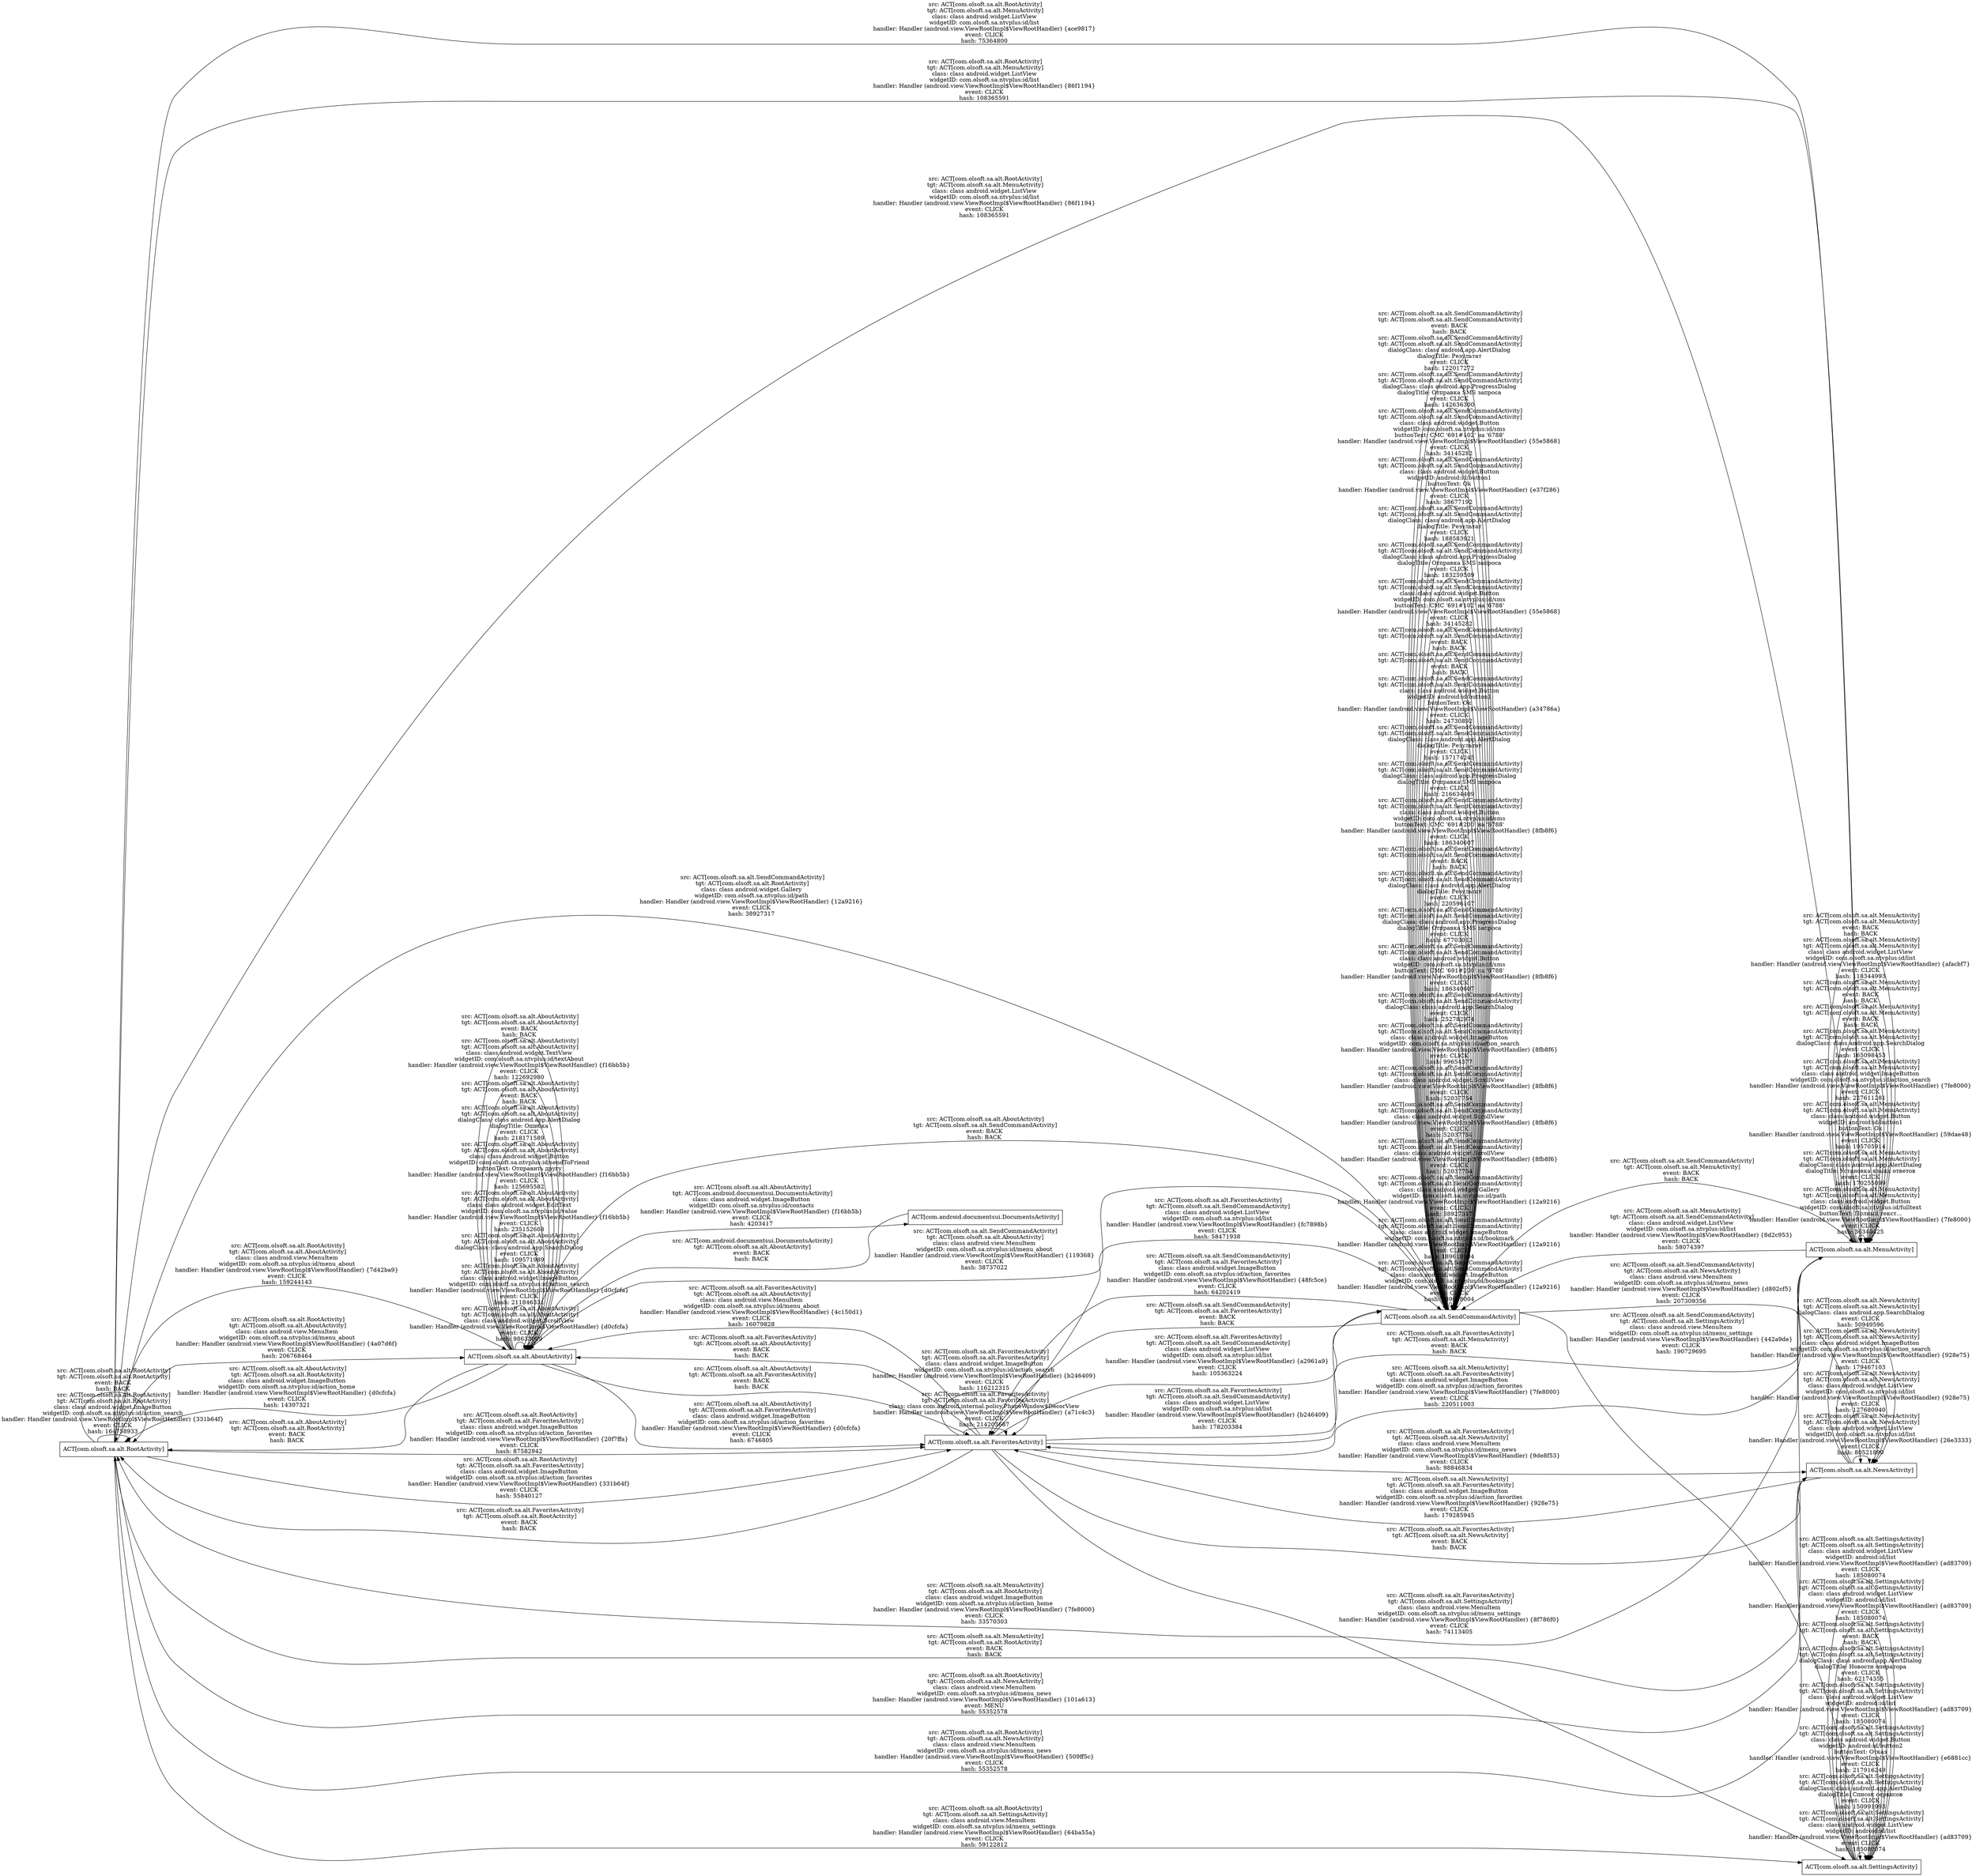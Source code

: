 digraph G {
 rankdir=LR;
 node[shape=box];
n0 [label="ACT[com.olsoft.sa.alt.RootActivity]"];
n5 [label="ACT[com.olsoft.sa.alt.AboutActivity]"];
n2 [label="ACT[com.olsoft.sa.alt.SendCommandActivity]"];
n6 [label="ACT[com.android.documentsui.DocumentsActivity]"];
n7 [label="ACT[com.olsoft.sa.alt.MenuActivity]"];
n3 [label="ACT[com.olsoft.sa.alt.NewsActivity]"];
n1 [label="ACT[com.olsoft.sa.alt.FavoritesActivity]"];
n4 [label="ACT[com.olsoft.sa.alt.SettingsActivity]"];
n0 -> n1 [label="src: ACT[com.olsoft.sa.alt.RootActivity]\ntgt: ACT[com.olsoft.sa.alt.FavoritesActivity]\nclass: class android.widget.ImageButton \nwidgetID: com.olsoft.sa.ntvplus:id/action_favorites \nhandler: Handler (android.view.ViewRootImpl$ViewRootHandler) {20f7ffa} \nevent: CLICK \nhash: 87582942 "];
n1 -> n2 [label="src: ACT[com.olsoft.sa.alt.FavoritesActivity]\ntgt: ACT[com.olsoft.sa.alt.SendCommandActivity]\nclass: class android.widget.ListView \nwidgetID: com.olsoft.sa.ntvplus:id/list \nhandler: Handler (android.view.ViewRootImpl$ViewRootHandler) {fc7898b} \nevent: CLICK \nhash: 58471938 "];
n2 -> n1 [label="src: ACT[com.olsoft.sa.alt.SendCommandActivity]\ntgt: ACT[com.olsoft.sa.alt.FavoritesActivity]\nclass: class android.widget.ImageButton \nwidgetID: com.olsoft.sa.ntvplus:id/action_favorites \nhandler: Handler (android.view.ViewRootImpl$ViewRootHandler) {48fc5ce} \nevent: CLICK \nhash: 64202419 "];
n1 -> n2 [label="src: ACT[com.olsoft.sa.alt.FavoritesActivity]\ntgt: ACT[com.olsoft.sa.alt.SendCommandActivity]\nclass: class android.widget.ListView \nwidgetID: com.olsoft.sa.ntvplus:id/list \nhandler: Handler (android.view.ViewRootImpl$ViewRootHandler) {a2961a9} \nevent: CLICK \nhash: 105363224 "];
n2 -> n2 [label="src: ACT[com.olsoft.sa.alt.SendCommandActivity]\ntgt: ACT[com.olsoft.sa.alt.SendCommandActivity]\nclass: class android.widget.ImageButton \nwidgetID: com.olsoft.sa.ntvplus:id/bookmark \nhandler: Handler (android.view.ViewRootImpl$ViewRootHandler) {12a9216} \nevent: CLICK \nhash: 189618004 "];
n2 -> n2 [label="src: ACT[com.olsoft.sa.alt.SendCommandActivity]\ntgt: ACT[com.olsoft.sa.alt.SendCommandActivity]\nclass: class android.widget.ImageButton \nwidgetID: com.olsoft.sa.ntvplus:id/bookmark \nhandler: Handler (android.view.ViewRootImpl$ViewRootHandler) {12a9216} \nevent: CLICK \nhash: 189618004 "];
n2 -> n2 [label="src: ACT[com.olsoft.sa.alt.SendCommandActivity]\ntgt: ACT[com.olsoft.sa.alt.SendCommandActivity]\nclass: class android.widget.Gallery \nwidgetID: com.olsoft.sa.ntvplus:id/path \nhandler: Handler (android.view.ViewRootImpl$ViewRootHandler) {12a9216} \nevent: CLICK \nhash: 38927317 "];
n2 -> n0 [label="src: ACT[com.olsoft.sa.alt.SendCommandActivity]\ntgt: ACT[com.olsoft.sa.alt.RootActivity]\nclass: class android.widget.Gallery \nwidgetID: com.olsoft.sa.ntvplus:id/path \nhandler: Handler (android.view.ViewRootImpl$ViewRootHandler) {12a9216} \nevent: CLICK \nhash: 38927317 "];
n0 -> n1 [label="src: ACT[com.olsoft.sa.alt.RootActivity]\ntgt: ACT[com.olsoft.sa.alt.FavoritesActivity]\nclass: class android.widget.ImageButton \nwidgetID: com.olsoft.sa.ntvplus:id/action_favorites \nhandler: Handler (android.view.ViewRootImpl$ViewRootHandler) {331b64f} \nevent: CLICK \nhash: 55840127 "];
n1 -> n2 [label="src: ACT[com.olsoft.sa.alt.FavoritesActivity]\ntgt: ACT[com.olsoft.sa.alt.SendCommandActivity]\nclass: class android.widget.ListView \nwidgetID: com.olsoft.sa.ntvplus:id/list \nhandler: Handler (android.view.ViewRootImpl$ViewRootHandler) {b246409} \nevent: CLICK \nhash: 178203384 "];
n2 -> n2 [label="src: ACT[com.olsoft.sa.alt.SendCommandActivity]\ntgt: ACT[com.olsoft.sa.alt.SendCommandActivity]\nclass: class android.widget.ScrollView \nhandler: Handler (android.view.ViewRootImpl$ViewRootHandler) {8fb8f6} \nevent: CLICK \nhash: 52037754 "];
n2 -> n2 [label="src: ACT[com.olsoft.sa.alt.SendCommandActivity]\ntgt: ACT[com.olsoft.sa.alt.SendCommandActivity]\nclass: class android.widget.ScrollView \nhandler: Handler (android.view.ViewRootImpl$ViewRootHandler) {8fb8f6} \nevent: CLICK \nhash: 52037754 "];
n2 -> n2 [label="src: ACT[com.olsoft.sa.alt.SendCommandActivity]\ntgt: ACT[com.olsoft.sa.alt.SendCommandActivity]\nclass: class android.widget.ScrollView \nhandler: Handler (android.view.ViewRootImpl$ViewRootHandler) {8fb8f6} \nevent: CLICK \nhash: 52037754 "];
n2 -> n2 [label="src: ACT[com.olsoft.sa.alt.SendCommandActivity]\ntgt: ACT[com.olsoft.sa.alt.SendCommandActivity]\nclass: class android.widget.ImageButton \nwidgetID: com.olsoft.sa.ntvplus:id/action_search \nhandler: Handler (android.view.ViewRootImpl$ViewRootHandler) {8fb8f6} \nevent: CLICK \nhash: 99654377 "];
n2 -> n2 [label="src: ACT[com.olsoft.sa.alt.SendCommandActivity]\ntgt: ACT[com.olsoft.sa.alt.SendCommandActivity]\ndialogClass: class android.app.SearchDialog \nevent: CLICK \nhash: 252782974 "];
n2 -> n2 [label="src: ACT[com.olsoft.sa.alt.SendCommandActivity]\ntgt: ACT[com.olsoft.sa.alt.SendCommandActivity]\nclass: class android.widget.Button \nwidgetID: com.olsoft.sa.ntvplus:id/sms \nbuttonText: СМС '691#200' на '6788' \nhandler: Handler (android.view.ViewRootImpl$ViewRootHandler) {8fb8f6} \nevent: CLICK \nhash: 186340607 "];
n2 -> n2 [label="src: ACT[com.olsoft.sa.alt.SendCommandActivity]\ntgt: ACT[com.olsoft.sa.alt.SendCommandActivity]\ndialogClass: class android.app.ProgressDialog \ndialogTitle: Отправка SMS запроса \nevent: CLICK \nhash: 67703012 "];
n2 -> n2 [label="src: ACT[com.olsoft.sa.alt.SendCommandActivity]\ntgt: ACT[com.olsoft.sa.alt.SendCommandActivity]\ndialogClass: class android.app.AlertDialog \ndialogTitle: Результат \nevent: CLICK \nhash: 220596107 "];
n2 -> n2 [label="src: ACT[com.olsoft.sa.alt.SendCommandActivity]\ntgt: ACT[com.olsoft.sa.alt.SendCommandActivity]\nevent: BACK \nhash: BACK "];
n2 -> n2 [label="src: ACT[com.olsoft.sa.alt.SendCommandActivity]\ntgt: ACT[com.olsoft.sa.alt.SendCommandActivity]\nclass: class android.widget.Button \nwidgetID: com.olsoft.sa.ntvplus:id/sms \nbuttonText: СМС '691#200' на '6788' \nhandler: Handler (android.view.ViewRootImpl$ViewRootHandler) {8fb8f6} \nevent: CLICK \nhash: 186340607 "];
n2 -> n2 [label="src: ACT[com.olsoft.sa.alt.SendCommandActivity]\ntgt: ACT[com.olsoft.sa.alt.SendCommandActivity]\ndialogClass: class android.app.ProgressDialog \ndialogTitle: Отправка SMS запроса \nevent: CLICK \nhash: 216634409 "];
n2 -> n2 [label="src: ACT[com.olsoft.sa.alt.SendCommandActivity]\ntgt: ACT[com.olsoft.sa.alt.SendCommandActivity]\ndialogClass: class android.app.AlertDialog \ndialogTitle: Результат \nevent: CLICK \nhash: 157174245 "];
n2 -> n2 [label="src: ACT[com.olsoft.sa.alt.SendCommandActivity]\ntgt: ACT[com.olsoft.sa.alt.SendCommandActivity]\nclass: class android.widget.Button \nwidgetID: android:id/button1 \nbuttonText: Ok \nhandler: Handler (android.view.ViewRootImpl$ViewRootHandler) {a34786a} \nevent: CLICK \nhash: 24730892 "];
n2 -> n2 [label="src: ACT[com.olsoft.sa.alt.SendCommandActivity]\ntgt: ACT[com.olsoft.sa.alt.SendCommandActivity]\nevent: BACK \nhash: BACK "];
n1 -> n1 [label="src: ACT[com.olsoft.sa.alt.FavoritesActivity]\ntgt: ACT[com.olsoft.sa.alt.FavoritesActivity]\nclass: class com.android.internal.policy.PhoneWindow$DecorView \nhandler: Handler (android.view.ViewRootImpl$ViewRootHandler) {a71c4c3} \nevent: CLICK \nhash: 214203687 "];
n2 -> n3 [label="src: ACT[com.olsoft.sa.alt.SendCommandActivity]\ntgt: ACT[com.olsoft.sa.alt.NewsActivity]\nclass: class android.view.MenuItem \nwidgetID: com.olsoft.sa.ntvplus:id/menu_news \nhandler: Handler (android.view.ViewRootImpl$ViewRootHandler) {d802cf5} \nevent: CLICK \nhash: 207309356 "];
n2 -> n4 [label="src: ACT[com.olsoft.sa.alt.SendCommandActivity]\ntgt: ACT[com.olsoft.sa.alt.SettingsActivity]\nclass: class android.view.MenuItem \nwidgetID: com.olsoft.sa.ntvplus:id/menu_settings \nhandler: Handler (android.view.ViewRootImpl$ViewRootHandler) {442a9de} \nevent: CLICK \nhash: 190729695 "];
n2 -> n5 [label="src: ACT[com.olsoft.sa.alt.SendCommandActivity]\ntgt: ACT[com.olsoft.sa.alt.AboutActivity]\nclass: class android.view.MenuItem \nwidgetID: com.olsoft.sa.ntvplus:id/menu_about \nhandler: Handler (android.view.ViewRootImpl$ViewRootHandler) {119368} \nevent: CLICK \nhash: 38737022 "];
n5 -> n2 [label="src: ACT[com.olsoft.sa.alt.AboutActivity]\ntgt: ACT[com.olsoft.sa.alt.SendCommandActivity]\nevent: BACK \nhash: BACK "];
n2 -> n1 [label="src: ACT[com.olsoft.sa.alt.SendCommandActivity]\ntgt: ACT[com.olsoft.sa.alt.FavoritesActivity]\nevent: BACK \nhash: BACK "];
n1 -> n1 [label="src: ACT[com.olsoft.sa.alt.FavoritesActivity]\ntgt: ACT[com.olsoft.sa.alt.FavoritesActivity]\nclass: class android.widget.ImageButton \nwidgetID: com.olsoft.sa.ntvplus:id/action_search \nhandler: Handler (android.view.ViewRootImpl$ViewRootHandler) {b246409} \nevent: CLICK \nhash: 116212315 "];
n1 -> n3 [label="src: ACT[com.olsoft.sa.alt.FavoritesActivity]\ntgt: ACT[com.olsoft.sa.alt.NewsActivity]\nclass: class android.view.MenuItem \nwidgetID: com.olsoft.sa.ntvplus:id/menu_news \nhandler: Handler (android.view.ViewRootImpl$ViewRootHandler) {9de8f53} \nevent: CLICK \nhash: 98846834 "];
n3 -> n3 [label="src: ACT[com.olsoft.sa.alt.NewsActivity]\ntgt: ACT[com.olsoft.sa.alt.NewsActivity]\nclass: class android.widget.ListView \nwidgetID: com.olsoft.sa.ntvplus:id/list \nhandler: Handler (android.view.ViewRootImpl$ViewRootHandler) {26e3333} \nevent: CLICK \nhash: 80521890 "];
n1 -> n4 [label="src: ACT[com.olsoft.sa.alt.FavoritesActivity]\ntgt: ACT[com.olsoft.sa.alt.SettingsActivity]\nclass: class android.view.MenuItem \nwidgetID: com.olsoft.sa.ntvplus:id/menu_settings \nhandler: Handler (android.view.ViewRootImpl$ViewRootHandler) {8f786f0} \nevent: CLICK \nhash: 74113405 "];
n1 -> n5 [label="src: ACT[com.olsoft.sa.alt.FavoritesActivity]\ntgt: ACT[com.olsoft.sa.alt.AboutActivity]\nclass: class android.view.MenuItem \nwidgetID: com.olsoft.sa.ntvplus:id/menu_about \nhandler: Handler (android.view.ViewRootImpl$ViewRootHandler) {4c150d1} \nevent: CLICK \nhash: 16079828 "];
n5 -> n1 [label="src: ACT[com.olsoft.sa.alt.AboutActivity]\ntgt: ACT[com.olsoft.sa.alt.FavoritesActivity]\nevent: BACK \nhash: BACK "];
n1 -> n0 [label="src: ACT[com.olsoft.sa.alt.FavoritesActivity]\ntgt: ACT[com.olsoft.sa.alt.RootActivity]\nevent: BACK \nhash: BACK "];
n0 -> n0 [label="src: ACT[com.olsoft.sa.alt.RootActivity]\ntgt: ACT[com.olsoft.sa.alt.RootActivity]\nclass: class android.widget.ImageButton \nwidgetID: com.olsoft.sa.ntvplus:id/action_search \nhandler: Handler (android.view.ViewRootImpl$ViewRootHandler) {331b64f} \nevent: CLICK \nhash: 164758933 "];
n0 -> n0 [label="src: ACT[com.olsoft.sa.alt.RootActivity]\ntgt: ACT[com.olsoft.sa.alt.RootActivity]\nevent: BACK \nhash: BACK "];
n0 -> n3 [label="src: ACT[com.olsoft.sa.alt.RootActivity]\ntgt: ACT[com.olsoft.sa.alt.NewsActivity]\nclass: class android.view.MenuItem \nwidgetID: com.olsoft.sa.ntvplus:id/menu_news \nhandler: Handler (android.view.ViewRootImpl$ViewRootHandler) {101a613} \nevent: MENU \nhash: 55352578 "];
n3 -> n3 [label="src: ACT[com.olsoft.sa.alt.NewsActivity]\ntgt: ACT[com.olsoft.sa.alt.NewsActivity]\nclass: class android.widget.ListView \nwidgetID: com.olsoft.sa.ntvplus:id/list \nhandler: Handler (android.view.ViewRootImpl$ViewRootHandler) {928e75} \nevent: CLICK \nhash: 127680940 "];
n3 -> n3 [label="src: ACT[com.olsoft.sa.alt.NewsActivity]\ntgt: ACT[com.olsoft.sa.alt.NewsActivity]\nclass: class android.widget.ImageButton \nwidgetID: com.olsoft.sa.ntvplus:id/action_search \nhandler: Handler (android.view.ViewRootImpl$ViewRootHandler) {928e75} \nevent: CLICK \nhash: 179467103 "];
n3 -> n3 [label="src: ACT[com.olsoft.sa.alt.NewsActivity]\ntgt: ACT[com.olsoft.sa.alt.NewsActivity]\ndialogClass: class android.app.SearchDialog \nevent: CLICK \nhash: 50949596 "];
n3 -> n1 [label="src: ACT[com.olsoft.sa.alt.NewsActivity]\ntgt: ACT[com.olsoft.sa.alt.FavoritesActivity]\nclass: class android.widget.ImageButton \nwidgetID: com.olsoft.sa.ntvplus:id/action_favorites \nhandler: Handler (android.view.ViewRootImpl$ViewRootHandler) {928e75} \nevent: CLICK \nhash: 179285945 "];
n1 -> n3 [label="src: ACT[com.olsoft.sa.alt.FavoritesActivity]\ntgt: ACT[com.olsoft.sa.alt.NewsActivity]\nevent: BACK \nhash: BACK "];
n0 -> n3 [label="src: ACT[com.olsoft.sa.alt.RootActivity]\ntgt: ACT[com.olsoft.sa.alt.NewsActivity]\nclass: class android.view.MenuItem \nwidgetID: com.olsoft.sa.ntvplus:id/menu_news \nhandler: Handler (android.view.ViewRootImpl$ViewRootHandler) {509ff5c} \nevent: CLICK \nhash: 55352578 "];
n0 -> n4 [label="src: ACT[com.olsoft.sa.alt.RootActivity]\ntgt: ACT[com.olsoft.sa.alt.SettingsActivity]\nclass: class android.view.MenuItem \nwidgetID: com.olsoft.sa.ntvplus:id/menu_settings \nhandler: Handler (android.view.ViewRootImpl$ViewRootHandler) {64ba55a} \nevent: CLICK \nhash: 59122812 "];
n4 -> n4 [label="src: ACT[com.olsoft.sa.alt.SettingsActivity]\ntgt: ACT[com.olsoft.sa.alt.SettingsActivity]\nclass: class android.widget.ListView \nwidgetID: android:id/list \nhandler: Handler (android.view.ViewRootImpl$ViewRootHandler) {ad83709} \nevent: CLICK \nhash: 185080074 "];
n4 -> n4 [label="src: ACT[com.olsoft.sa.alt.SettingsActivity]\ntgt: ACT[com.olsoft.sa.alt.SettingsActivity]\ndialogClass: class android.app.AlertDialog \ndialogTitle: Список сервисов \nevent: CLICK \nhash: 150991993 "];
n4 -> n4 [label="src: ACT[com.olsoft.sa.alt.SettingsActivity]\ntgt: ACT[com.olsoft.sa.alt.SettingsActivity]\nclass: class android.widget.Button \nwidgetID: android:id/button2 \nbuttonText: Отказ \nhandler: Handler (android.view.ViewRootImpl$ViewRootHandler) {e6881cc} \nevent: CLICK \nhash: 217916249 "];
n4 -> n4 [label="src: ACT[com.olsoft.sa.alt.SettingsActivity]\ntgt: ACT[com.olsoft.sa.alt.SettingsActivity]\nclass: class android.widget.ListView \nwidgetID: android:id/list \nhandler: Handler (android.view.ViewRootImpl$ViewRootHandler) {ad83709} \nevent: CLICK \nhash: 185080074 "];
n4 -> n4 [label="src: ACT[com.olsoft.sa.alt.SettingsActivity]\ntgt: ACT[com.olsoft.sa.alt.SettingsActivity]\ndialogClass: class android.app.AlertDialog \ndialogTitle: Новости оператора \nevent: CLICK \nhash: 62174355 "];
n4 -> n4 [label="src: ACT[com.olsoft.sa.alt.SettingsActivity]\ntgt: ACT[com.olsoft.sa.alt.SettingsActivity]\nevent: BACK \nhash: BACK "];
n4 -> n4 [label="src: ACT[com.olsoft.sa.alt.SettingsActivity]\ntgt: ACT[com.olsoft.sa.alt.SettingsActivity]\nclass: class android.widget.ListView \nwidgetID: android:id/list \nhandler: Handler (android.view.ViewRootImpl$ViewRootHandler) {ad83709} \nevent: CLICK \nhash: 185080074 "];
n4 -> n4 [label="src: ACT[com.olsoft.sa.alt.SettingsActivity]\ntgt: ACT[com.olsoft.sa.alt.SettingsActivity]\nclass: class android.widget.ListView \nwidgetID: android:id/list \nhandler: Handler (android.view.ViewRootImpl$ViewRootHandler) {ad83709} \nevent: CLICK \nhash: 185080074 "];
n0 -> n5 [label="src: ACT[com.olsoft.sa.alt.RootActivity]\ntgt: ACT[com.olsoft.sa.alt.AboutActivity]\nclass: class android.view.MenuItem \nwidgetID: com.olsoft.sa.ntvplus:id/menu_about \nhandler: Handler (android.view.ViewRootImpl$ViewRootHandler) {7d42ba9} \nevent: CLICK \nhash: 159244143 "];
n5 -> n5 [label="src: ACT[com.olsoft.sa.alt.AboutActivity]\ntgt: ACT[com.olsoft.sa.alt.AboutActivity]\nclass: class android.widget.ScrollView \nhandler: Handler (android.view.ViewRootImpl$ViewRootHandler) {d0cfcfa} \nevent: CLICK \nhash: 98633009 "];
n5 -> n5 [label="src: ACT[com.olsoft.sa.alt.AboutActivity]\ntgt: ACT[com.olsoft.sa.alt.AboutActivity]\nclass: class android.widget.ImageButton \nwidgetID: com.olsoft.sa.ntvplus:id/action_search \nhandler: Handler (android.view.ViewRootImpl$ViewRootHandler) {d0cfcfa} \nevent: CLICK \nhash: 211846331 "];
n5 -> n5 [label="src: ACT[com.olsoft.sa.alt.AboutActivity]\ntgt: ACT[com.olsoft.sa.alt.AboutActivity]\ndialogClass: class android.app.SearchDialog \nevent: CLICK \nhash: 109571989 "];
n5 -> n1 [label="src: ACT[com.olsoft.sa.alt.AboutActivity]\ntgt: ACT[com.olsoft.sa.alt.FavoritesActivity]\nclass: class android.widget.ImageButton \nwidgetID: com.olsoft.sa.ntvplus:id/action_favorites \nhandler: Handler (android.view.ViewRootImpl$ViewRootHandler) {d0cfcfa} \nevent: CLICK \nhash: 6746805 "];
n1 -> n5 [label="src: ACT[com.olsoft.sa.alt.FavoritesActivity]\ntgt: ACT[com.olsoft.sa.alt.AboutActivity]\nevent: BACK \nhash: BACK "];
n5 -> n0 [label="src: ACT[com.olsoft.sa.alt.AboutActivity]\ntgt: ACT[com.olsoft.sa.alt.RootActivity]\nclass: class android.widget.ImageButton \nwidgetID: com.olsoft.sa.ntvplus:id/action_home \nhandler: Handler (android.view.ViewRootImpl$ViewRootHandler) {d0cfcfa} \nevent: CLICK \nhash: 14307321 "];
n0 -> n5 [label="src: ACT[com.olsoft.sa.alt.RootActivity]\ntgt: ACT[com.olsoft.sa.alt.AboutActivity]\nclass: class android.view.MenuItem \nwidgetID: com.olsoft.sa.ntvplus:id/menu_about \nhandler: Handler (android.view.ViewRootImpl$ViewRootHandler) {4a07d6f} \nevent: CLICK \nhash: 206768464 "];
n5 -> n5 [label="src: ACT[com.olsoft.sa.alt.AboutActivity]\ntgt: ACT[com.olsoft.sa.alt.AboutActivity]\nclass: class android.widget.EditText \nwidgetID: com.olsoft.sa.ntvplus:id/value \nhandler: Handler (android.view.ViewRootImpl$ViewRootHandler) {f16bb5b} \nevent: CLICK \nhash: 235152608 "];
n5 -> n5 [label="src: ACT[com.olsoft.sa.alt.AboutActivity]\ntgt: ACT[com.olsoft.sa.alt.AboutActivity]\nclass: class android.widget.Button \nwidgetID: com.olsoft.sa.ntvplus:id/sendToFriend \nbuttonText: Отправить другу \nhandler: Handler (android.view.ViewRootImpl$ViewRootHandler) {f16bb5b} \nevent: CLICK \nhash: 125695582 "];
n5 -> n5 [label="src: ACT[com.olsoft.sa.alt.AboutActivity]\ntgt: ACT[com.olsoft.sa.alt.AboutActivity]\ndialogClass: class android.app.AlertDialog \ndialogTitle: Ошибка \nevent: CLICK \nhash: 218171589 "];
n5 -> n5 [label="src: ACT[com.olsoft.sa.alt.AboutActivity]\ntgt: ACT[com.olsoft.sa.alt.AboutActivity]\nevent: BACK \nhash: BACK "];
n5 -> n5 [label="src: ACT[com.olsoft.sa.alt.AboutActivity]\ntgt: ACT[com.olsoft.sa.alt.AboutActivity]\nclass: class android.widget.TextView \nwidgetID: com.olsoft.sa.ntvplus:id/textAbout \nhandler: Handler (android.view.ViewRootImpl$ViewRootHandler) {f16bb5b} \nevent: CLICK \nhash: 122692980 "];
n5 -> n5 [label="src: ACT[com.olsoft.sa.alt.AboutActivity]\ntgt: ACT[com.olsoft.sa.alt.AboutActivity]\nevent: BACK \nhash: BACK "];
n5 -> n6 [label="src: ACT[com.olsoft.sa.alt.AboutActivity]\ntgt: ACT[com.android.documentsui.DocumentsActivity]\nclass: class android.widget.ImageButton \nwidgetID: com.olsoft.sa.ntvplus:id/contacts \nhandler: Handler (android.view.ViewRootImpl$ViewRootHandler) {f16bb5b} \nevent: CLICK \nhash: 4203417 "];
n6 -> n5 [label="src: ACT[com.android.documentsui.DocumentsActivity]\ntgt: ACT[com.olsoft.sa.alt.AboutActivity]\nevent: BACK \nhash: BACK "];
n5 -> n0 [label="src: ACT[com.olsoft.sa.alt.AboutActivity]\ntgt: ACT[com.olsoft.sa.alt.RootActivity]\nevent: BACK \nhash: BACK "];
n0 -> n7 [label="src: ACT[com.olsoft.sa.alt.RootActivity]\ntgt: ACT[com.olsoft.sa.alt.MenuActivity]\nclass: class android.widget.ListView \nwidgetID: com.olsoft.sa.ntvplus:id/list \nhandler: Handler (android.view.ViewRootImpl$ViewRootHandler) {ace9817} \nevent: CLICK \nhash: 75364800 "];
n7 -> n7 [label="src: ACT[com.olsoft.sa.alt.MenuActivity]\ntgt: ACT[com.olsoft.sa.alt.MenuActivity]\nclass: class android.widget.Button \nwidgetID: com.olsoft.sa.ntvplus:id/fulltext \nbuttonText: Полный текст... \nhandler: Handler (android.view.ViewRootImpl$ViewRootHandler) {7fe8000} \nevent: CLICK \nhash: 36340425 "];
n7 -> n7 [label="src: ACT[com.olsoft.sa.alt.MenuActivity]\ntgt: ACT[com.olsoft.sa.alt.MenuActivity]\ndialogClass: class android.app.AlertDialog \ndialogTitle: Установка языка ответов \nevent: CLICK \nhash: 170255099 "];
n7 -> n7 [label="src: ACT[com.olsoft.sa.alt.MenuActivity]\ntgt: ACT[com.olsoft.sa.alt.MenuActivity]\nclass: class android.widget.Button \nwidgetID: android:id/button1 \nbuttonText: Ok \nhandler: Handler (android.view.ViewRootImpl$ViewRootHandler) {59dae48} \nevent: CLICK \nhash: 195705914 "];
n7 -> n7 [label="src: ACT[com.olsoft.sa.alt.MenuActivity]\ntgt: ACT[com.olsoft.sa.alt.MenuActivity]\nclass: class android.widget.ImageButton \nwidgetID: com.olsoft.sa.ntvplus:id/action_search \nhandler: Handler (android.view.ViewRootImpl$ViewRootHandler) {7fe8000} \nevent: CLICK \nhash: 227611281 "];
n7 -> n7 [label="src: ACT[com.olsoft.sa.alt.MenuActivity]\ntgt: ACT[com.olsoft.sa.alt.MenuActivity]\ndialogClass: class android.app.SearchDialog \nevent: CLICK \nhash: 165098453 "];
n7 -> n7 [label="src: ACT[com.olsoft.sa.alt.MenuActivity]\ntgt: ACT[com.olsoft.sa.alt.MenuActivity]\nevent: BACK \nhash: BACK "];
n7 -> n7 [label="src: ACT[com.olsoft.sa.alt.MenuActivity]\ntgt: ACT[com.olsoft.sa.alt.MenuActivity]\nevent: BACK \nhash: BACK "];
n7 -> n1 [label="src: ACT[com.olsoft.sa.alt.MenuActivity]\ntgt: ACT[com.olsoft.sa.alt.FavoritesActivity]\nclass: class android.widget.ImageButton \nwidgetID: com.olsoft.sa.ntvplus:id/action_favorites \nhandler: Handler (android.view.ViewRootImpl$ViewRootHandler) {7fe8000} \nevent: CLICK \nhash: 220511003 "];
n1 -> n7 [label="src: ACT[com.olsoft.sa.alt.FavoritesActivity]\ntgt: ACT[com.olsoft.sa.alt.MenuActivity]\nevent: BACK \nhash: BACK "];
n7 -> n0 [label="src: ACT[com.olsoft.sa.alt.MenuActivity]\ntgt: ACT[com.olsoft.sa.alt.RootActivity]\nclass: class android.widget.ImageButton \nwidgetID: com.olsoft.sa.ntvplus:id/action_home \nhandler: Handler (android.view.ViewRootImpl$ViewRootHandler) {7fe8000} \nevent: CLICK \nhash: 33570303 "];
n0 -> n7 [label="src: ACT[com.olsoft.sa.alt.RootActivity]\ntgt: ACT[com.olsoft.sa.alt.MenuActivity]\nclass: class android.widget.ListView \nwidgetID: com.olsoft.sa.ntvplus:id/list \nhandler: Handler (android.view.ViewRootImpl$ViewRootHandler) {86f1194} \nevent: CLICK \nhash: 108365591 "];
n7 -> n2 [label="src: ACT[com.olsoft.sa.alt.MenuActivity]\ntgt: ACT[com.olsoft.sa.alt.SendCommandActivity]\nclass: class android.widget.ListView \nwidgetID: com.olsoft.sa.ntvplus:id/list \nhandler: Handler (android.view.ViewRootImpl$ViewRootHandler) {8d2c953} \nevent: CLICK \nhash: 58074397 "];
n2 -> n2 [label="src: ACT[com.olsoft.sa.alt.SendCommandActivity]\ntgt: ACT[com.olsoft.sa.alt.SendCommandActivity]\nevent: BACK \nhash: BACK "];
n2 -> n2 [label="src: ACT[com.olsoft.sa.alt.SendCommandActivity]\ntgt: ACT[com.olsoft.sa.alt.SendCommandActivity]\nclass: class android.widget.Button \nwidgetID: com.olsoft.sa.ntvplus:id/sms \nbuttonText: СМС '691#102' на '6788' \nhandler: Handler (android.view.ViewRootImpl$ViewRootHandler) {55e5868} \nevent: CLICK \nhash: 34145282 "];
n2 -> n2 [label="src: ACT[com.olsoft.sa.alt.SendCommandActivity]\ntgt: ACT[com.olsoft.sa.alt.SendCommandActivity]\ndialogClass: class android.app.ProgressDialog \ndialogTitle: Отправка SMS запроса \nevent: CLICK \nhash: 183259509 "];
n2 -> n2 [label="src: ACT[com.olsoft.sa.alt.SendCommandActivity]\ntgt: ACT[com.olsoft.sa.alt.SendCommandActivity]\ndialogClass: class android.app.AlertDialog \ndialogTitle: Результат \nevent: CLICK \nhash: 188583921 "];
n2 -> n2 [label="src: ACT[com.olsoft.sa.alt.SendCommandActivity]\ntgt: ACT[com.olsoft.sa.alt.SendCommandActivity]\nclass: class android.widget.Button \nwidgetID: android:id/button1 \nbuttonText: Ok \nhandler: Handler (android.view.ViewRootImpl$ViewRootHandler) {e37f286} \nevent: CLICK \nhash: 38677192 "];
n2 -> n2 [label="src: ACT[com.olsoft.sa.alt.SendCommandActivity]\ntgt: ACT[com.olsoft.sa.alt.SendCommandActivity]\nclass: class android.widget.Button \nwidgetID: com.olsoft.sa.ntvplus:id/sms \nbuttonText: СМС '691#102' на '6788' \nhandler: Handler (android.view.ViewRootImpl$ViewRootHandler) {55e5868} \nevent: CLICK \nhash: 34145282 "];
n2 -> n2 [label="src: ACT[com.olsoft.sa.alt.SendCommandActivity]\ntgt: ACT[com.olsoft.sa.alt.SendCommandActivity]\ndialogClass: class android.app.ProgressDialog \ndialogTitle: Отправка SMS запроса \nevent: CLICK \nhash: 142636300 "];
n2 -> n2 [label="src: ACT[com.olsoft.sa.alt.SendCommandActivity]\ntgt: ACT[com.olsoft.sa.alt.SendCommandActivity]\ndialogClass: class android.app.AlertDialog \ndialogTitle: Результат \nevent: CLICK \nhash: 122017272 "];
n2 -> n2 [label="src: ACT[com.olsoft.sa.alt.SendCommandActivity]\ntgt: ACT[com.olsoft.sa.alt.SendCommandActivity]\nevent: BACK \nhash: BACK "];
n2 -> n7 [label="src: ACT[com.olsoft.sa.alt.SendCommandActivity]\ntgt: ACT[com.olsoft.sa.alt.MenuActivity]\nevent: BACK \nhash: BACK "];
n7 -> n0 [label="src: ACT[com.olsoft.sa.alt.MenuActivity]\ntgt: ACT[com.olsoft.sa.alt.RootActivity]\nevent: BACK \nhash: BACK "];
n0 -> n7 [label="src: ACT[com.olsoft.sa.alt.RootActivity]\ntgt: ACT[com.olsoft.sa.alt.MenuActivity]\nclass: class android.widget.ListView \nwidgetID: com.olsoft.sa.ntvplus:id/list \nhandler: Handler (android.view.ViewRootImpl$ViewRootHandler) {86f1194} \nevent: CLICK \nhash: 108365591 "];
n7 -> n7 [label="src: ACT[com.olsoft.sa.alt.MenuActivity]\ntgt: ACT[com.olsoft.sa.alt.MenuActivity]\nclass: class android.widget.ListView \nwidgetID: com.olsoft.sa.ntvplus:id/list \nhandler: Handler (android.view.ViewRootImpl$ViewRootHandler) {afacbf7} \nevent: CLICK \nhash: 118344993 "];
n7 -> n7 [label="src: ACT[com.olsoft.sa.alt.MenuActivity]\ntgt: ACT[com.olsoft.sa.alt.MenuActivity]\nevent: BACK \nhash: BACK "];
}